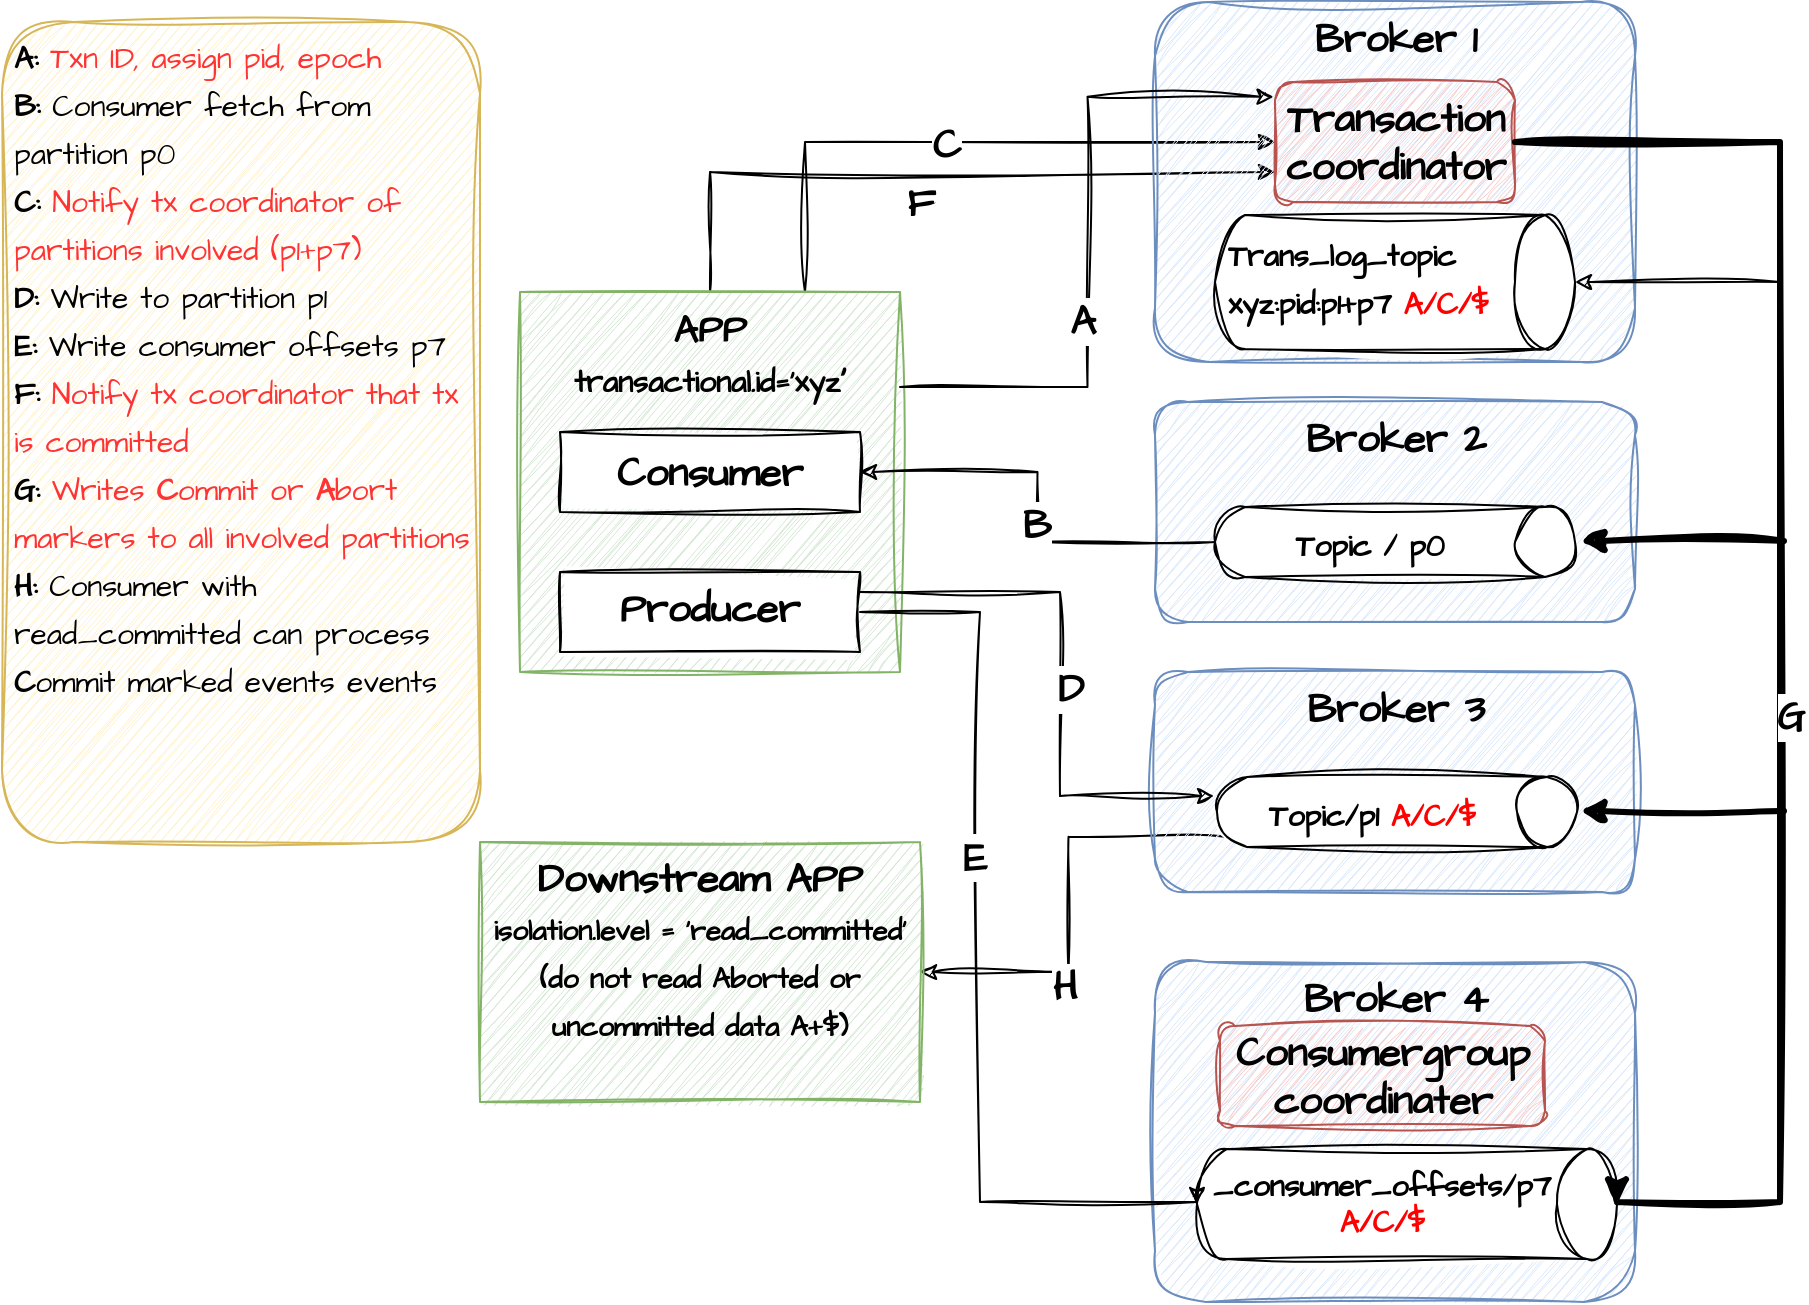 <mxfile version="22.0.0" type="device">
  <diagram name="Page-1" id="DbO9BIj-kvAlGZolV0kq">
    <mxGraphModel dx="792" dy="1187" grid="1" gridSize="10" guides="1" tooltips="1" connect="1" arrows="1" fold="1" page="1" pageScale="1" pageWidth="827" pageHeight="1169" math="0" shadow="0">
      <root>
        <mxCell id="0" />
        <mxCell id="1" parent="0" />
        <mxCell id="sxiPwrtGMwsAWlVYeJ8V-33" style="edgeStyle=orthogonalEdgeStyle;rounded=0;sketch=1;hachureGap=4;jiggle=2;curveFitting=1;orthogonalLoop=1;jettySize=auto;html=1;exitX=0.75;exitY=0;exitDx=0;exitDy=0;entryX=0;entryY=0.5;entryDx=0;entryDy=0;fontFamily=Architects Daughter;fontSource=https%3A%2F%2Ffonts.googleapis.com%2Fcss%3Ffamily%3DArchitects%2BDaughter;fontSize=16;" parent="1" source="sxiPwrtGMwsAWlVYeJ8V-26" target="sxiPwrtGMwsAWlVYeJ8V-14" edge="1">
          <mxGeometry relative="1" as="geometry" />
        </mxCell>
        <mxCell id="sxiPwrtGMwsAWlVYeJ8V-34" value="&lt;b&gt;C&lt;/b&gt;" style="edgeLabel;html=1;align=center;verticalAlign=middle;resizable=0;points=[];fontSize=20;fontFamily=Architects Daughter;" parent="sxiPwrtGMwsAWlVYeJ8V-33" vertex="1" connectable="0">
          <mxGeometry x="-0.063" y="-1" relative="1" as="geometry">
            <mxPoint as="offset" />
          </mxGeometry>
        </mxCell>
        <mxCell id="sxiPwrtGMwsAWlVYeJ8V-41" style="edgeStyle=orthogonalEdgeStyle;rounded=0;sketch=1;hachureGap=4;jiggle=2;curveFitting=1;orthogonalLoop=1;jettySize=auto;html=1;exitX=0.5;exitY=0;exitDx=0;exitDy=0;entryX=0;entryY=0.75;entryDx=0;entryDy=0;fontFamily=Architects Daughter;fontSource=https%3A%2F%2Ffonts.googleapis.com%2Fcss%3Ffamily%3DArchitects%2BDaughter;fontSize=16;" parent="1" source="sxiPwrtGMwsAWlVYeJ8V-26" target="sxiPwrtGMwsAWlVYeJ8V-14" edge="1">
          <mxGeometry relative="1" as="geometry" />
        </mxCell>
        <mxCell id="sxiPwrtGMwsAWlVYeJ8V-43" value="&lt;b&gt;F&lt;/b&gt;" style="edgeLabel;html=1;align=center;verticalAlign=middle;resizable=0;points=[];fontSize=20;fontFamily=Architects Daughter;" parent="sxiPwrtGMwsAWlVYeJ8V-41" vertex="1" connectable="0">
          <mxGeometry x="-0.544" y="-6" relative="1" as="geometry">
            <mxPoint x="87" y="9" as="offset" />
          </mxGeometry>
        </mxCell>
        <mxCell id="sxiPwrtGMwsAWlVYeJ8V-26" value="&lt;b style=&quot;&quot;&gt;&lt;span style=&quot;font-size: 19px;&quot;&gt;APP&lt;/span&gt;&lt;br&gt;&lt;font style=&quot;font-size: 15px;&quot;&gt;transactional.id=&#39;xyz&lt;/font&gt;&lt;span style=&quot;font-size: 19px;&quot;&gt;&#39;&lt;/span&gt;&lt;br&gt;&lt;/b&gt;" style="rounded=0;whiteSpace=wrap;html=1;sketch=1;hachureGap=4;jiggle=2;curveFitting=1;fontFamily=Architects Daughter;fontSource=https%3A%2F%2Ffonts.googleapis.com%2Fcss%3Ffamily%3DArchitects%2BDaughter;fontSize=20;verticalAlign=top;fillColor=#d5e8d4;strokeColor=#82b366;" parent="1" vertex="1">
          <mxGeometry x="270" y="425" width="190" height="190" as="geometry" />
        </mxCell>
        <mxCell id="sxiPwrtGMwsAWlVYeJ8V-1" value="&lt;b&gt;Broker 1&lt;/b&gt;" style="rounded=1;whiteSpace=wrap;html=1;sketch=1;hachureGap=4;jiggle=2;curveFitting=1;fontFamily=Architects Daughter;fontSource=https%3A%2F%2Ffonts.googleapis.com%2Fcss%3Ffamily%3DArchitects%2BDaughter;fontSize=20;verticalAlign=top;fillColor=#dae8fc;strokeColor=#6c8ebf;" parent="1" vertex="1">
          <mxGeometry x="587.5" y="280" width="240" height="180" as="geometry" />
        </mxCell>
        <mxCell id="sxiPwrtGMwsAWlVYeJ8V-14" value="&lt;b&gt;Transaction coordinator&lt;/b&gt;" style="rounded=1;whiteSpace=wrap;html=1;sketch=1;hachureGap=4;jiggle=2;curveFitting=1;fontFamily=Architects Daughter;fontSource=https%3A%2F%2Ffonts.googleapis.com%2Fcss%3Ffamily%3DArchitects%2BDaughter;fontSize=20;fillColor=#f8cecc;strokeColor=#b85450;" parent="1" vertex="1">
          <mxGeometry x="647.5" y="320" width="120" height="60" as="geometry" />
        </mxCell>
        <mxCell id="sxiPwrtGMwsAWlVYeJ8V-17" value="&lt;font style=&quot;font-size: 15px;&quot;&gt;Trans_log_topic&lt;br&gt;xyz:pid:p1+p7 &lt;font color=&quot;#ff0000&quot;&gt;A/C/$&lt;/font&gt;&lt;br&gt;&lt;/font&gt;" style="shape=cylinder3;whiteSpace=wrap;html=1;boundedLbl=1;backgroundOutline=1;size=15;sketch=1;hachureGap=4;jiggle=2;curveFitting=1;fontFamily=Architects Daughter;fontSource=https%3A%2F%2Ffonts.googleapis.com%2Fcss%3Ffamily%3DArchitects%2BDaughter;fontSize=20;rotation=90;horizontal=0;fontStyle=1;align=left;verticalAlign=top;" parent="1" vertex="1">
          <mxGeometry x="674" y="330" width="67" height="180" as="geometry" />
        </mxCell>
        <mxCell id="sxiPwrtGMwsAWlVYeJ8V-20" value="&lt;b&gt;Broker 2&lt;/b&gt;" style="rounded=1;whiteSpace=wrap;html=1;sketch=1;hachureGap=4;jiggle=2;curveFitting=1;fontFamily=Architects Daughter;fontSource=https%3A%2F%2Ffonts.googleapis.com%2Fcss%3Ffamily%3DArchitects%2BDaughter;fontSize=20;verticalAlign=top;fillColor=#dae8fc;strokeColor=#6c8ebf;" parent="1" vertex="1">
          <mxGeometry x="587.5" y="480" width="240" height="110" as="geometry" />
        </mxCell>
        <mxCell id="sxiPwrtGMwsAWlVYeJ8V-29" style="edgeStyle=orthogonalEdgeStyle;rounded=0;sketch=1;hachureGap=4;jiggle=2;curveFitting=1;orthogonalLoop=1;jettySize=auto;html=1;exitX=0.5;exitY=1;exitDx=0;exitDy=0;exitPerimeter=0;entryX=1;entryY=0.5;entryDx=0;entryDy=0;fontFamily=Architects Daughter;fontSource=https%3A%2F%2Ffonts.googleapis.com%2Fcss%3Ffamily%3DArchitects%2BDaughter;fontSize=16;" parent="1" source="sxiPwrtGMwsAWlVYeJ8V-21" target="sxiPwrtGMwsAWlVYeJ8V-24" edge="1">
          <mxGeometry relative="1" as="geometry" />
        </mxCell>
        <mxCell id="sxiPwrtGMwsAWlVYeJ8V-30" value="B" style="edgeLabel;html=1;align=center;verticalAlign=middle;resizable=0;points=[];fontSize=20;fontFamily=Architects Daughter;fontStyle=1" parent="sxiPwrtGMwsAWlVYeJ8V-29" vertex="1" connectable="0">
          <mxGeometry x="-0.077" y="1" relative="1" as="geometry">
            <mxPoint as="offset" />
          </mxGeometry>
        </mxCell>
        <mxCell id="sxiPwrtGMwsAWlVYeJ8V-51" style="edgeStyle=orthogonalEdgeStyle;rounded=0;sketch=1;hachureGap=4;jiggle=2;curveFitting=1;orthogonalLoop=1;jettySize=auto;html=1;exitX=0.855;exitY=1;exitDx=0;exitDy=-4.35;exitPerimeter=0;entryX=1;entryY=0.5;entryDx=0;entryDy=0;fontFamily=Architects Daughter;fontSource=https%3A%2F%2Ffonts.googleapis.com%2Fcss%3Ffamily%3DArchitects%2BDaughter;fontSize=16;" parent="1" source="sxiPwrtGMwsAWlVYeJ8V-23" target="sxiPwrtGMwsAWlVYeJ8V-49" edge="1">
          <mxGeometry relative="1" as="geometry" />
        </mxCell>
        <mxCell id="sxiPwrtGMwsAWlVYeJ8V-52" value="&lt;b&gt;H&lt;/b&gt;" style="edgeLabel;html=1;align=center;verticalAlign=middle;resizable=0;points=[];fontSize=20;fontFamily=Architects Daughter;" parent="sxiPwrtGMwsAWlVYeJ8V-51" vertex="1" connectable="0">
          <mxGeometry x="0.307" y="-3" relative="1" as="geometry">
            <mxPoint y="9" as="offset" />
          </mxGeometry>
        </mxCell>
        <mxCell id="sxiPwrtGMwsAWlVYeJ8V-21" value="&lt;font style=&quot;font-size: 15px;&quot;&gt;Topic / p0&lt;/font&gt;" style="shape=cylinder3;whiteSpace=wrap;html=1;boundedLbl=1;backgroundOutline=1;size=15;sketch=1;hachureGap=4;jiggle=2;curveFitting=1;fontFamily=Architects Daughter;fontSource=https%3A%2F%2Ffonts.googleapis.com%2Fcss%3Ffamily%3DArchitects%2BDaughter;fontSize=20;rotation=90;horizontal=0;fontStyle=1;align=center;" parent="1" vertex="1">
          <mxGeometry x="690" y="460" width="35" height="180" as="geometry" />
        </mxCell>
        <mxCell id="sxiPwrtGMwsAWlVYeJ8V-22" value="&lt;b&gt;Broker 3&lt;/b&gt;" style="rounded=1;whiteSpace=wrap;html=1;sketch=1;hachureGap=4;jiggle=2;curveFitting=1;fontFamily=Architects Daughter;fontSource=https%3A%2F%2Ffonts.googleapis.com%2Fcss%3Ffamily%3DArchitects%2BDaughter;fontSize=20;verticalAlign=top;fillColor=#dae8fc;strokeColor=#6c8ebf;" parent="1" vertex="1">
          <mxGeometry x="587.5" y="615" width="240" height="110" as="geometry" />
        </mxCell>
        <mxCell id="sxiPwrtGMwsAWlVYeJ8V-23" value="&lt;font style=&quot;font-size: 15px;&quot;&gt;Topic/p1&amp;nbsp;&lt;/font&gt;&lt;font style=&quot;font-size: 15px;&quot; color=&quot;#ff0000&quot;&gt;A/C/$&lt;/font&gt;" style="shape=cylinder3;whiteSpace=wrap;html=1;boundedLbl=1;backgroundOutline=1;size=15;sketch=1;hachureGap=4;jiggle=2;curveFitting=1;fontFamily=Architects Daughter;fontSource=https%3A%2F%2Ffonts.googleapis.com%2Fcss%3Ffamily%3DArchitects%2BDaughter;fontSize=20;rotation=90;horizontal=0;fontStyle=1;align=center;" parent="1" vertex="1">
          <mxGeometry x="691" y="595" width="35" height="180" as="geometry" />
        </mxCell>
        <mxCell id="sxiPwrtGMwsAWlVYeJ8V-24" value="Consumer" style="rounded=0;whiteSpace=wrap;html=1;sketch=1;hachureGap=4;jiggle=2;curveFitting=1;fontFamily=Architects Daughter;fontSource=https%3A%2F%2Ffonts.googleapis.com%2Fcss%3Ffamily%3DArchitects%2BDaughter;fontSize=20;fontStyle=1" parent="1" vertex="1">
          <mxGeometry x="290" y="495" width="150" height="40" as="geometry" />
        </mxCell>
        <mxCell id="sxiPwrtGMwsAWlVYeJ8V-25" value="Producer" style="rounded=0;whiteSpace=wrap;html=1;sketch=1;hachureGap=4;jiggle=2;curveFitting=1;fontFamily=Architects Daughter;fontSource=https%3A%2F%2Ffonts.googleapis.com%2Fcss%3Ffamily%3DArchitects%2BDaughter;fontSize=20;fontStyle=1;verticalAlign=top;" parent="1" vertex="1">
          <mxGeometry x="290" y="565" width="150" height="40" as="geometry" />
        </mxCell>
        <mxCell id="sxiPwrtGMwsAWlVYeJ8V-31" style="edgeStyle=orthogonalEdgeStyle;rounded=0;sketch=1;hachureGap=4;jiggle=2;curveFitting=1;orthogonalLoop=1;jettySize=auto;html=1;exitX=1;exitY=0.25;exitDx=0;exitDy=0;entryX=-0.006;entryY=0.123;entryDx=0;entryDy=0;entryPerimeter=0;fontFamily=Architects Daughter;fontSource=https%3A%2F%2Ffonts.googleapis.com%2Fcss%3Ffamily%3DArchitects%2BDaughter;fontSize=16;" parent="1" source="sxiPwrtGMwsAWlVYeJ8V-26" target="sxiPwrtGMwsAWlVYeJ8V-14" edge="1">
          <mxGeometry relative="1" as="geometry" />
        </mxCell>
        <mxCell id="sxiPwrtGMwsAWlVYeJ8V-32" value="&lt;b&gt;A&lt;/b&gt;" style="edgeLabel;html=1;align=center;verticalAlign=middle;resizable=0;points=[];fontSize=20;fontFamily=Architects Daughter;" parent="sxiPwrtGMwsAWlVYeJ8V-31" vertex="1" connectable="0">
          <mxGeometry x="-0.23" y="3" relative="1" as="geometry">
            <mxPoint as="offset" />
          </mxGeometry>
        </mxCell>
        <mxCell id="sxiPwrtGMwsAWlVYeJ8V-35" style="edgeStyle=orthogonalEdgeStyle;rounded=0;sketch=1;hachureGap=4;jiggle=2;curveFitting=1;orthogonalLoop=1;jettySize=auto;html=1;exitX=1;exitY=0.25;exitDx=0;exitDy=0;entryX=0.271;entryY=1.008;entryDx=0;entryDy=0;entryPerimeter=0;fontFamily=Architects Daughter;fontSource=https%3A%2F%2Ffonts.googleapis.com%2Fcss%3Ffamily%3DArchitects%2BDaughter;fontSize=16;" parent="1" source="sxiPwrtGMwsAWlVYeJ8V-25" target="sxiPwrtGMwsAWlVYeJ8V-23" edge="1">
          <mxGeometry relative="1" as="geometry">
            <Array as="points">
              <mxPoint x="540" y="575" />
              <mxPoint x="540" y="677" />
            </Array>
          </mxGeometry>
        </mxCell>
        <mxCell id="sxiPwrtGMwsAWlVYeJ8V-36" value="D" style="edgeLabel;html=1;align=center;verticalAlign=middle;resizable=0;points=[];fontSize=20;fontFamily=Architects Daughter;fontStyle=1" parent="sxiPwrtGMwsAWlVYeJ8V-35" vertex="1" connectable="0">
          <mxGeometry x="0.06" y="5" relative="1" as="geometry">
            <mxPoint as="offset" />
          </mxGeometry>
        </mxCell>
        <mxCell id="sxiPwrtGMwsAWlVYeJ8V-37" value="&lt;b&gt;Broker 4&lt;/b&gt;" style="rounded=1;whiteSpace=wrap;html=1;sketch=1;hachureGap=4;jiggle=2;curveFitting=1;fontFamily=Architects Daughter;fontSource=https%3A%2F%2Ffonts.googleapis.com%2Fcss%3Ffamily%3DArchitects%2BDaughter;fontSize=20;verticalAlign=top;fillColor=#dae8fc;strokeColor=#6c8ebf;" parent="1" vertex="1">
          <mxGeometry x="587.5" y="760" width="240" height="170" as="geometry" />
        </mxCell>
        <mxCell id="sxiPwrtGMwsAWlVYeJ8V-38" value="_consumer_offsets/p7&lt;br&gt;&lt;font color=&quot;#ff0000&quot;&gt;A/C/$&lt;/font&gt;" style="shape=cylinder3;whiteSpace=wrap;html=1;boundedLbl=1;backgroundOutline=1;size=15;sketch=1;hachureGap=4;jiggle=2;curveFitting=1;fontFamily=Architects Daughter;fontSource=https%3A%2F%2Ffonts.googleapis.com%2Fcss%3Ffamily%3DArchitects%2BDaughter;fontSize=15;rotation=90;horizontal=0;fontStyle=1;align=center;" parent="1" vertex="1">
          <mxGeometry x="686" y="776" width="55" height="210" as="geometry" />
        </mxCell>
        <mxCell id="sxiPwrtGMwsAWlVYeJ8V-39" value="&lt;b&gt;Consumergroup coordinater&lt;/b&gt;" style="rounded=1;whiteSpace=wrap;html=1;sketch=1;hachureGap=4;jiggle=2;curveFitting=1;fontFamily=Architects Daughter;fontSource=https%3A%2F%2Ffonts.googleapis.com%2Fcss%3Ffamily%3DArchitects%2BDaughter;fontSize=20;fillColor=#f8cecc;strokeColor=#b85450;" parent="1" vertex="1">
          <mxGeometry x="620" y="792" width="162.5" height="50" as="geometry" />
        </mxCell>
        <mxCell id="sxiPwrtGMwsAWlVYeJ8V-40" style="edgeStyle=orthogonalEdgeStyle;rounded=0;sketch=1;hachureGap=4;jiggle=2;curveFitting=1;orthogonalLoop=1;jettySize=auto;html=1;exitX=1;exitY=0.5;exitDx=0;exitDy=0;entryX=0.5;entryY=1;entryDx=0;entryDy=0;entryPerimeter=0;fontFamily=Architects Daughter;fontSource=https%3A%2F%2Ffonts.googleapis.com%2Fcss%3Ffamily%3DArchitects%2BDaughter;fontSize=16;" parent="1" source="sxiPwrtGMwsAWlVYeJ8V-25" target="sxiPwrtGMwsAWlVYeJ8V-38" edge="1">
          <mxGeometry relative="1" as="geometry">
            <Array as="points">
              <mxPoint x="500" y="585" />
              <mxPoint x="500" y="880" />
            </Array>
          </mxGeometry>
        </mxCell>
        <mxCell id="sxiPwrtGMwsAWlVYeJ8V-42" value="&lt;b&gt;E&lt;/b&gt;" style="edgeLabel;html=1;align=center;verticalAlign=middle;resizable=0;points=[];fontSize=20;fontFamily=Architects Daughter;" parent="sxiPwrtGMwsAWlVYeJ8V-40" vertex="1" connectable="0">
          <mxGeometry x="-0.026" y="-3" relative="1" as="geometry">
            <mxPoint y="-44" as="offset" />
          </mxGeometry>
        </mxCell>
        <mxCell id="sxiPwrtGMwsAWlVYeJ8V-44" style="edgeStyle=orthogonalEdgeStyle;rounded=0;sketch=1;hachureGap=4;jiggle=2;curveFitting=1;orthogonalLoop=1;jettySize=auto;html=1;exitX=1;exitY=0.5;exitDx=0;exitDy=0;entryX=0.5;entryY=0;entryDx=0;entryDy=0;entryPerimeter=0;fontFamily=Architects Daughter;fontSource=https%3A%2F%2Ffonts.googleapis.com%2Fcss%3Ffamily%3DArchitects%2BDaughter;fontSize=16;strokeWidth=3;" parent="1" source="sxiPwrtGMwsAWlVYeJ8V-14" target="sxiPwrtGMwsAWlVYeJ8V-38" edge="1">
          <mxGeometry relative="1" as="geometry">
            <Array as="points">
              <mxPoint x="900" y="350" />
              <mxPoint x="900" y="880" />
            </Array>
          </mxGeometry>
        </mxCell>
        <mxCell id="sxiPwrtGMwsAWlVYeJ8V-48" value="G" style="edgeLabel;html=1;align=center;verticalAlign=middle;resizable=0;points=[];fontSize=20;fontFamily=Architects Daughter;fontStyle=1" parent="sxiPwrtGMwsAWlVYeJ8V-44" vertex="1" connectable="0">
          <mxGeometry x="0.126" y="5" relative="1" as="geometry">
            <mxPoint as="offset" />
          </mxGeometry>
        </mxCell>
        <mxCell id="sxiPwrtGMwsAWlVYeJ8V-45" value="" style="endArrow=classic;html=1;rounded=0;sketch=1;hachureGap=4;jiggle=2;curveFitting=1;fontFamily=Architects Daughter;fontSource=https%3A%2F%2Ffonts.googleapis.com%2Fcss%3Ffamily%3DArchitects%2BDaughter;fontSize=16;" parent="1" target="sxiPwrtGMwsAWlVYeJ8V-17" edge="1">
          <mxGeometry width="50" height="50" relative="1" as="geometry">
            <mxPoint x="900" y="420" as="sourcePoint" />
            <mxPoint x="950" y="380" as="targetPoint" />
          </mxGeometry>
        </mxCell>
        <mxCell id="sxiPwrtGMwsAWlVYeJ8V-46" value="" style="endArrow=classic;html=1;rounded=0;sketch=1;hachureGap=4;jiggle=2;curveFitting=1;fontFamily=Architects Daughter;fontSource=https%3A%2F%2Ffonts.googleapis.com%2Fcss%3Ffamily%3DArchitects%2BDaughter;fontSize=16;strokeWidth=3;" parent="1" edge="1">
          <mxGeometry width="50" height="50" relative="1" as="geometry">
            <mxPoint x="902" y="549.5" as="sourcePoint" />
            <mxPoint x="800" y="549.5" as="targetPoint" />
          </mxGeometry>
        </mxCell>
        <mxCell id="sxiPwrtGMwsAWlVYeJ8V-47" value="" style="endArrow=classic;html=1;rounded=0;sketch=1;hachureGap=4;jiggle=2;curveFitting=1;fontFamily=Architects Daughter;fontSource=https%3A%2F%2Ffonts.googleapis.com%2Fcss%3Ffamily%3DArchitects%2BDaughter;fontSize=16;strokeWidth=3;" parent="1" edge="1">
          <mxGeometry width="50" height="50" relative="1" as="geometry">
            <mxPoint x="902" y="684.5" as="sourcePoint" />
            <mxPoint x="800" y="684.5" as="targetPoint" />
          </mxGeometry>
        </mxCell>
        <mxCell id="sxiPwrtGMwsAWlVYeJ8V-49" value="Downstream APP&lt;br style=&quot;font-size: 19px;&quot;&gt;&lt;font style=&quot;font-size: 14px;&quot;&gt;isolation.level = &#39;read_committed&#39;&lt;br&gt;(do not read Aborted or uncommitted data A+$)&lt;br&gt;&lt;/font&gt;" style="rounded=0;whiteSpace=wrap;html=1;sketch=1;hachureGap=4;jiggle=2;curveFitting=1;fontFamily=Architects Daughter;fontSource=https%3A%2F%2Ffonts.googleapis.com%2Fcss%3Ffamily%3DArchitects%2BDaughter;fontSize=20;fontStyle=1;verticalAlign=top;fillColor=#d5e8d4;strokeColor=#82b366;" parent="1" vertex="1">
          <mxGeometry x="250" y="700" width="220" height="130" as="geometry" />
        </mxCell>
        <mxCell id="sxiPwrtGMwsAWlVYeJ8V-53" value="&lt;font style=&quot;font-size: 15px;&quot;&gt;&lt;b&gt;A:&lt;/b&gt; &lt;font color=&quot;#ff3333&quot;&gt;Txn ID, assign pid, epoch&lt;/font&gt;&lt;br&gt;&lt;b&gt;B:&lt;/b&gt; Consumer fetch from partition p0&lt;br&gt;&lt;b&gt;C:&lt;/b&gt; &lt;font color=&quot;#ff3333&quot;&gt;Notify tx coordinator of partitions involved (p1+p7)&lt;/font&gt;&lt;br&gt;&lt;b&gt;D:&lt;/b&gt; Write to partition p1&lt;br&gt;&lt;b&gt;E:&lt;/b&gt; Write consumer offsets p7&lt;br&gt;&lt;b&gt;F:&lt;/b&gt; &lt;font color=&quot;#ff3333&quot;&gt;Notify tx coordinator that tx is committed&lt;/font&gt;&lt;br&gt;&lt;b&gt;G:&lt;/b&gt; &lt;font color=&quot;#ff3333&quot;&gt;Writes &lt;b&gt;C&lt;/b&gt;ommit or &lt;b&gt;A&lt;/b&gt;bort markers to&amp;nbsp;all involved partitions&lt;br&gt;&lt;/font&gt;&lt;b&gt;H:&lt;/b&gt; Consumer with read_committed can process &lt;b&gt;C&lt;/b&gt;ommit marked events events&lt;/font&gt;" style="rounded=1;whiteSpace=wrap;html=1;sketch=1;hachureGap=4;jiggle=2;curveFitting=1;fontFamily=Architects Daughter;fontSource=https%3A%2F%2Ffonts.googleapis.com%2Fcss%3Ffamily%3DArchitects%2BDaughter;fontSize=20;verticalAlign=top;align=left;spacingTop=0;spacingLeft=6;spacing=0;fillColor=#fff2cc;strokeColor=#d6b656;" parent="1" vertex="1">
          <mxGeometry x="11" y="290" width="239" height="410" as="geometry" />
        </mxCell>
      </root>
    </mxGraphModel>
  </diagram>
</mxfile>
